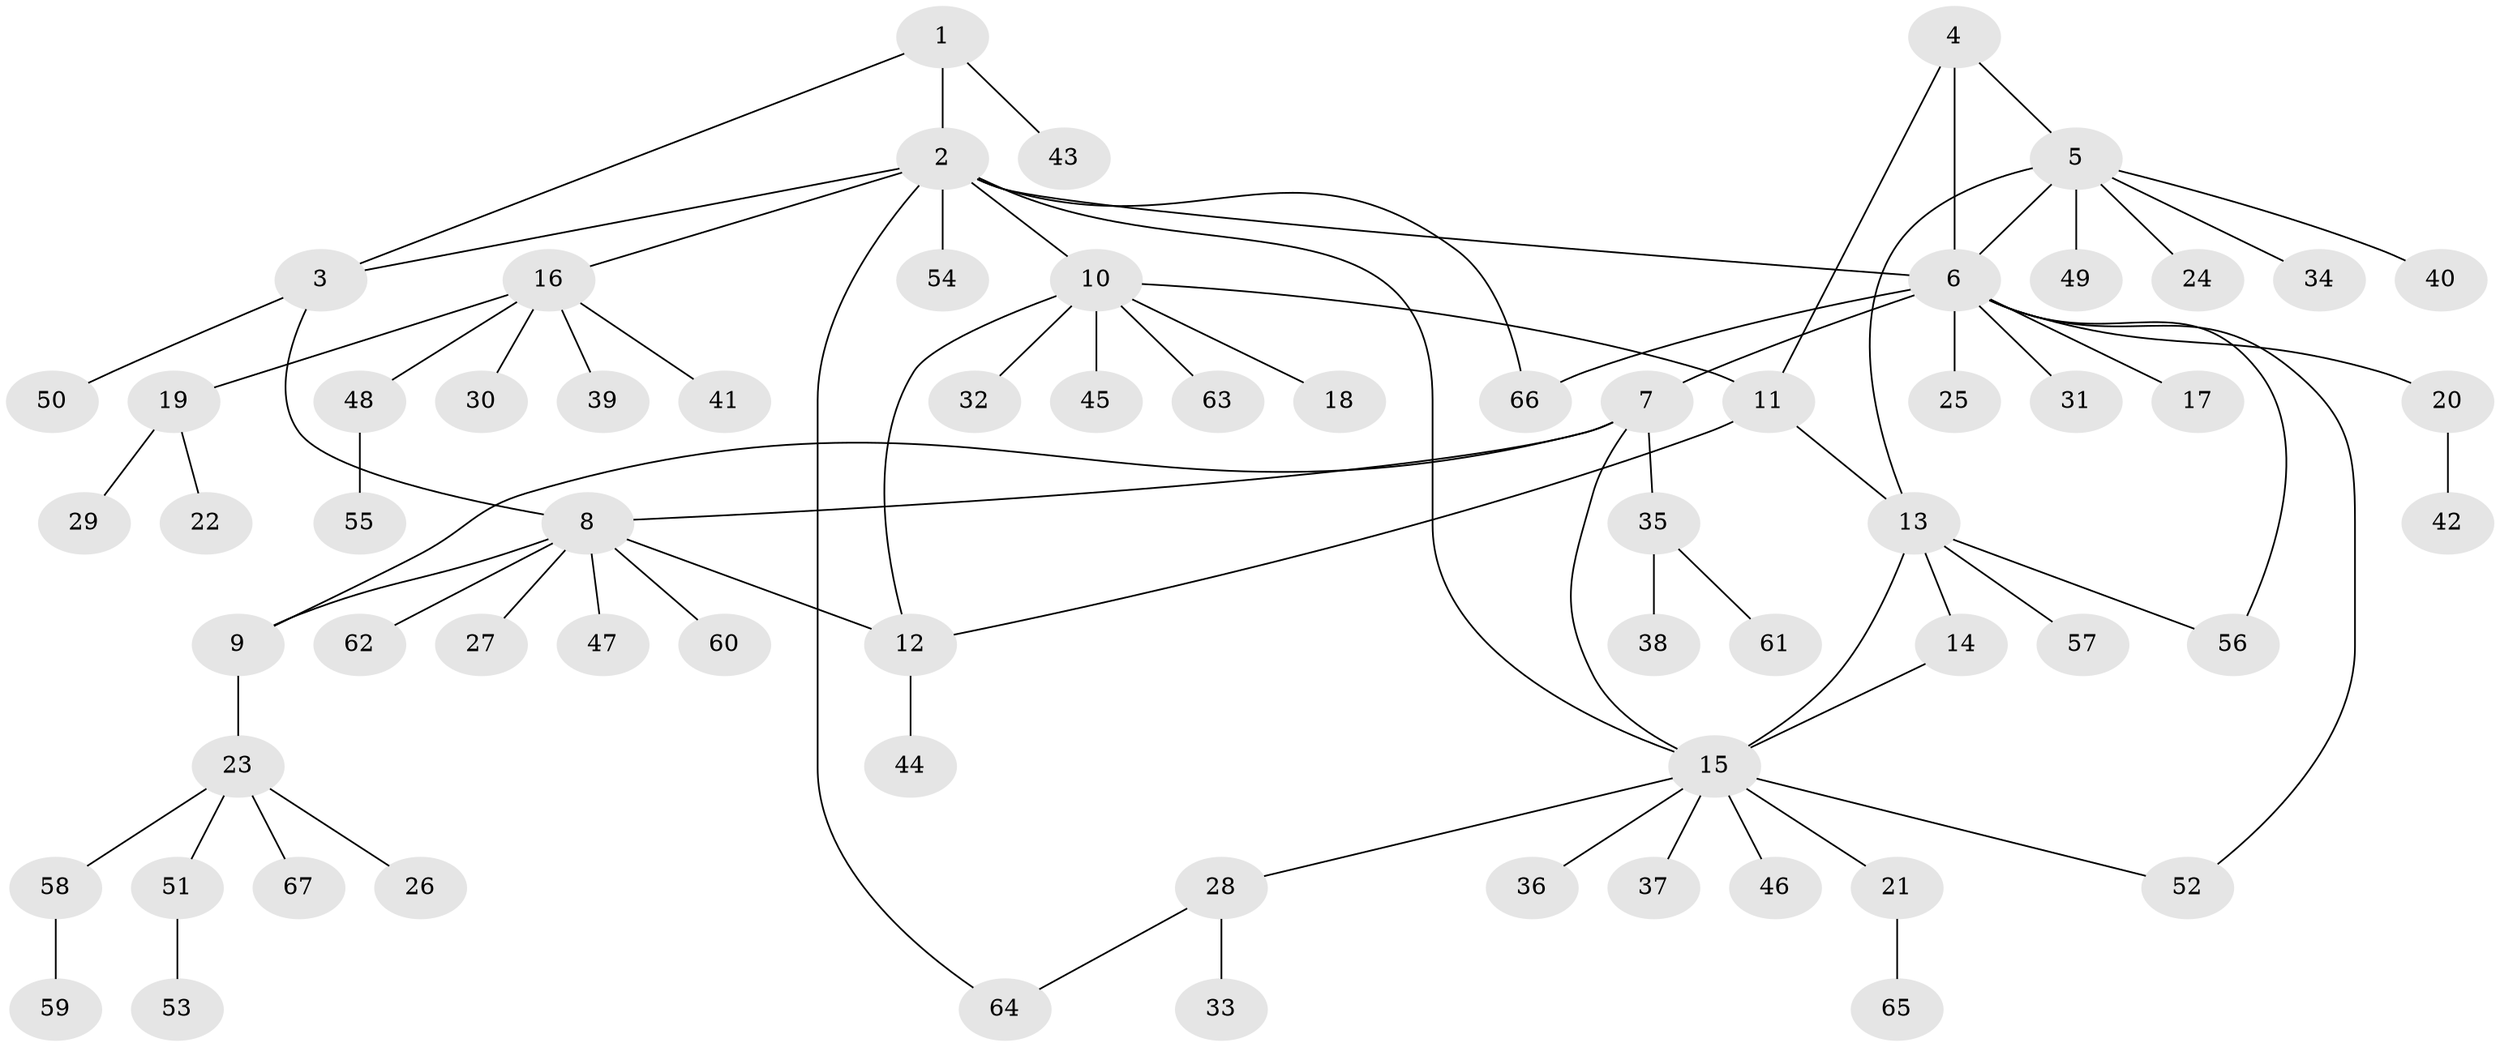 // Generated by graph-tools (version 1.1) at 2025/26/03/09/25 03:26:49]
// undirected, 67 vertices, 81 edges
graph export_dot {
graph [start="1"]
  node [color=gray90,style=filled];
  1;
  2;
  3;
  4;
  5;
  6;
  7;
  8;
  9;
  10;
  11;
  12;
  13;
  14;
  15;
  16;
  17;
  18;
  19;
  20;
  21;
  22;
  23;
  24;
  25;
  26;
  27;
  28;
  29;
  30;
  31;
  32;
  33;
  34;
  35;
  36;
  37;
  38;
  39;
  40;
  41;
  42;
  43;
  44;
  45;
  46;
  47;
  48;
  49;
  50;
  51;
  52;
  53;
  54;
  55;
  56;
  57;
  58;
  59;
  60;
  61;
  62;
  63;
  64;
  65;
  66;
  67;
  1 -- 2;
  1 -- 3;
  1 -- 43;
  2 -- 3;
  2 -- 6;
  2 -- 10;
  2 -- 15;
  2 -- 16;
  2 -- 54;
  2 -- 64;
  2 -- 66;
  3 -- 8;
  3 -- 50;
  4 -- 5;
  4 -- 6;
  4 -- 11;
  5 -- 6;
  5 -- 13;
  5 -- 24;
  5 -- 34;
  5 -- 40;
  5 -- 49;
  6 -- 7;
  6 -- 17;
  6 -- 20;
  6 -- 25;
  6 -- 31;
  6 -- 52;
  6 -- 56;
  6 -- 66;
  7 -- 8;
  7 -- 9;
  7 -- 15;
  7 -- 35;
  8 -- 9;
  8 -- 12;
  8 -- 27;
  8 -- 47;
  8 -- 60;
  8 -- 62;
  9 -- 23;
  10 -- 11;
  10 -- 12;
  10 -- 18;
  10 -- 32;
  10 -- 45;
  10 -- 63;
  11 -- 12;
  11 -- 13;
  12 -- 44;
  13 -- 14;
  13 -- 15;
  13 -- 56;
  13 -- 57;
  14 -- 15;
  15 -- 21;
  15 -- 28;
  15 -- 36;
  15 -- 37;
  15 -- 46;
  15 -- 52;
  16 -- 19;
  16 -- 30;
  16 -- 39;
  16 -- 41;
  16 -- 48;
  19 -- 22;
  19 -- 29;
  20 -- 42;
  21 -- 65;
  23 -- 26;
  23 -- 51;
  23 -- 58;
  23 -- 67;
  28 -- 33;
  28 -- 64;
  35 -- 38;
  35 -- 61;
  48 -- 55;
  51 -- 53;
  58 -- 59;
}
